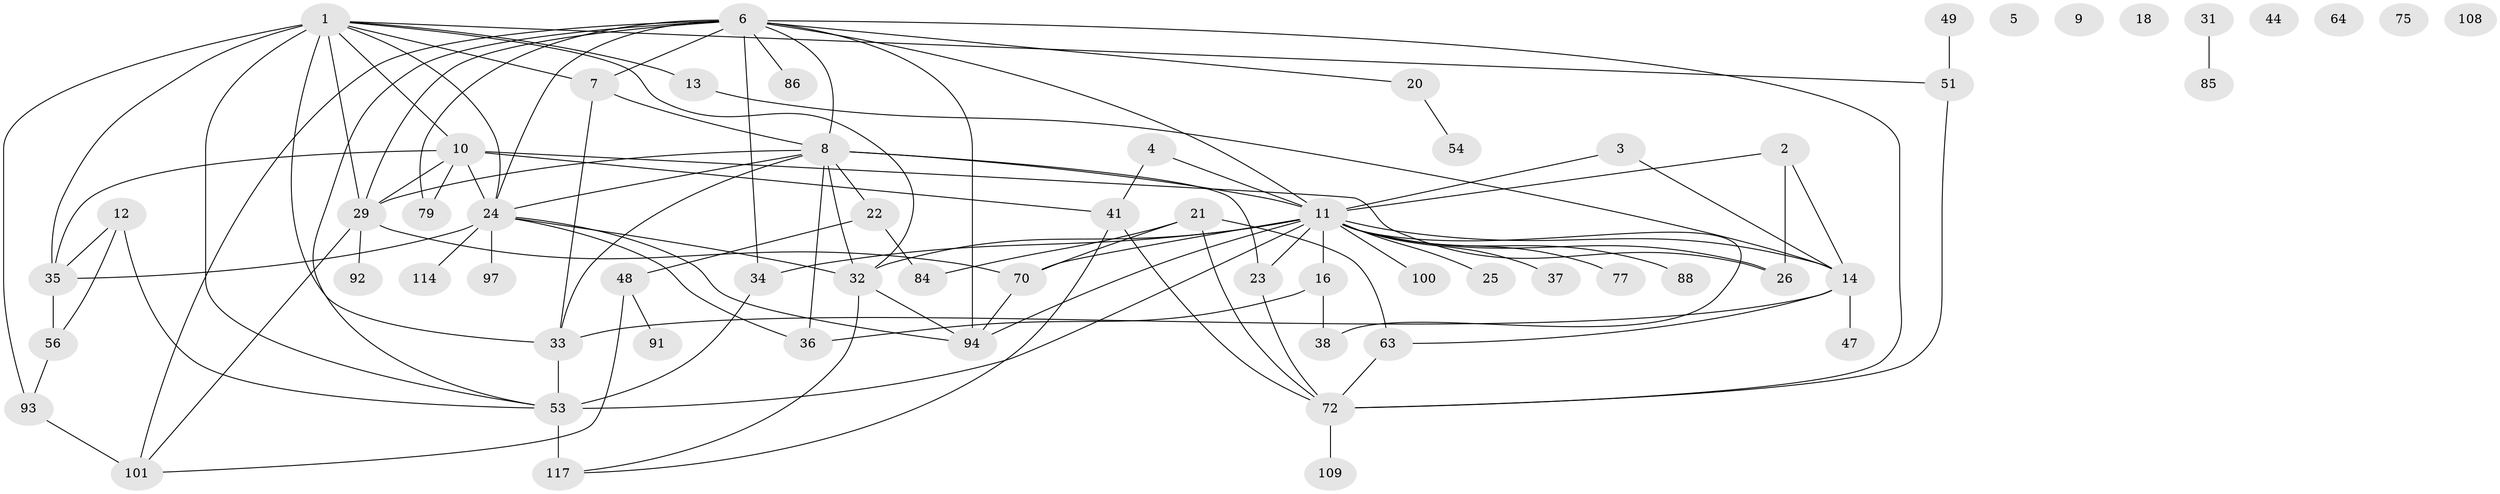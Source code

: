 // original degree distribution, {4: 0.1111111111111111, 1: 0.20634920634920634, 2: 0.16666666666666666, 0: 0.047619047619047616, 5: 0.14285714285714285, 3: 0.2619047619047619, 6: 0.05555555555555555, 7: 0.007936507936507936}
// Generated by graph-tools (version 1.1) at 2025/13/03/09/25 04:13:11]
// undirected, 63 vertices, 106 edges
graph export_dot {
graph [start="1"]
  node [color=gray90,style=filled];
  1 [super="+58+17+83"];
  2 [super="+43"];
  3 [super="+28"];
  4 [super="+112"];
  5;
  6 [super="+50+19+55"];
  7 [super="+59"];
  8 [super="+73+65"];
  9;
  10 [super="+82+39+40"];
  11 [super="+15+52"];
  12;
  13;
  14 [super="+46"];
  16 [super="+111"];
  18;
  20;
  21 [super="+78"];
  22 [super="+45"];
  23;
  24 [super="+57+76"];
  25;
  26;
  29 [super="+104+69"];
  31;
  32 [super="+87+42"];
  33;
  34;
  35 [super="+68"];
  36;
  37;
  38 [super="+118"];
  41 [super="+107"];
  44 [super="+96"];
  47;
  48 [super="+124"];
  49;
  51 [super="+61"];
  53 [super="+89+60"];
  54;
  56;
  63;
  64;
  70 [super="+125"];
  72 [super="+95+120"];
  75;
  77;
  79;
  84;
  85;
  86;
  88;
  91;
  92;
  93 [super="+98"];
  94 [super="+106"];
  97;
  100;
  101;
  108;
  109;
  114;
  117 [super="+121"];
  1 -- 35;
  1 -- 51;
  1 -- 7;
  1 -- 32;
  1 -- 33;
  1 -- 93 [weight=2];
  1 -- 53 [weight=2];
  1 -- 10 [weight=2];
  1 -- 13;
  1 -- 29;
  1 -- 24;
  2 -- 26;
  2 -- 11;
  2 -- 14;
  3 -- 11;
  3 -- 14;
  4 -- 41;
  4 -- 11;
  6 -- 101 [weight=2];
  6 -- 72;
  6 -- 7;
  6 -- 8 [weight=2];
  6 -- 79;
  6 -- 20;
  6 -- 29;
  6 -- 34;
  6 -- 86;
  6 -- 24;
  6 -- 94;
  6 -- 53;
  6 -- 11;
  7 -- 33;
  7 -- 8;
  8 -- 32;
  8 -- 33;
  8 -- 36;
  8 -- 23;
  8 -- 29;
  8 -- 24;
  8 -- 22;
  8 -- 11;
  10 -- 26;
  10 -- 41;
  10 -- 79 [weight=2];
  10 -- 35;
  10 -- 24;
  10 -- 29;
  11 -- 23;
  11 -- 32;
  11 -- 34;
  11 -- 100;
  11 -- 37;
  11 -- 70;
  11 -- 38;
  11 -- 77;
  11 -- 14 [weight=2];
  11 -- 16;
  11 -- 88;
  11 -- 25;
  11 -- 26;
  11 -- 94;
  11 -- 53 [weight=2];
  12 -- 35;
  12 -- 53;
  12 -- 56;
  13 -- 14;
  14 -- 33;
  14 -- 63;
  14 -- 47;
  16 -- 36;
  16 -- 38;
  20 -- 54;
  21 -- 84;
  21 -- 70;
  21 -- 63;
  21 -- 72;
  22 -- 48;
  22 -- 84;
  23 -- 72;
  24 -- 97;
  24 -- 114;
  24 -- 35 [weight=3];
  24 -- 32;
  24 -- 36;
  24 -- 94;
  29 -- 70;
  29 -- 101;
  29 -- 92;
  31 -- 85;
  32 -- 117;
  32 -- 94;
  33 -- 53;
  34 -- 53;
  35 -- 56;
  41 -- 117;
  41 -- 72;
  48 -- 101;
  48 -- 91;
  49 -- 51;
  51 -- 72;
  53 -- 117 [weight=3];
  56 -- 93;
  63 -- 72;
  70 -- 94;
  72 -- 109;
  93 -- 101;
}

